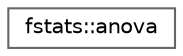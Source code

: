 digraph "Graphical Class Hierarchy"
{
 // LATEX_PDF_SIZE
  bgcolor="transparent";
  edge [fontname=Helvetica,fontsize=10,labelfontname=Helvetica,labelfontsize=10];
  node [fontname=Helvetica,fontsize=10,shape=box,height=0.2,width=0.4];
  rankdir="LR";
  Node0 [label="fstats::anova",height=0.2,width=0.4,color="grey40", fillcolor="white", style="filled",URL="$interfacefstats_1_1anova.html",tooltip="Performs an analysis of variance (ANOVA) on the supplied data set."];
}

